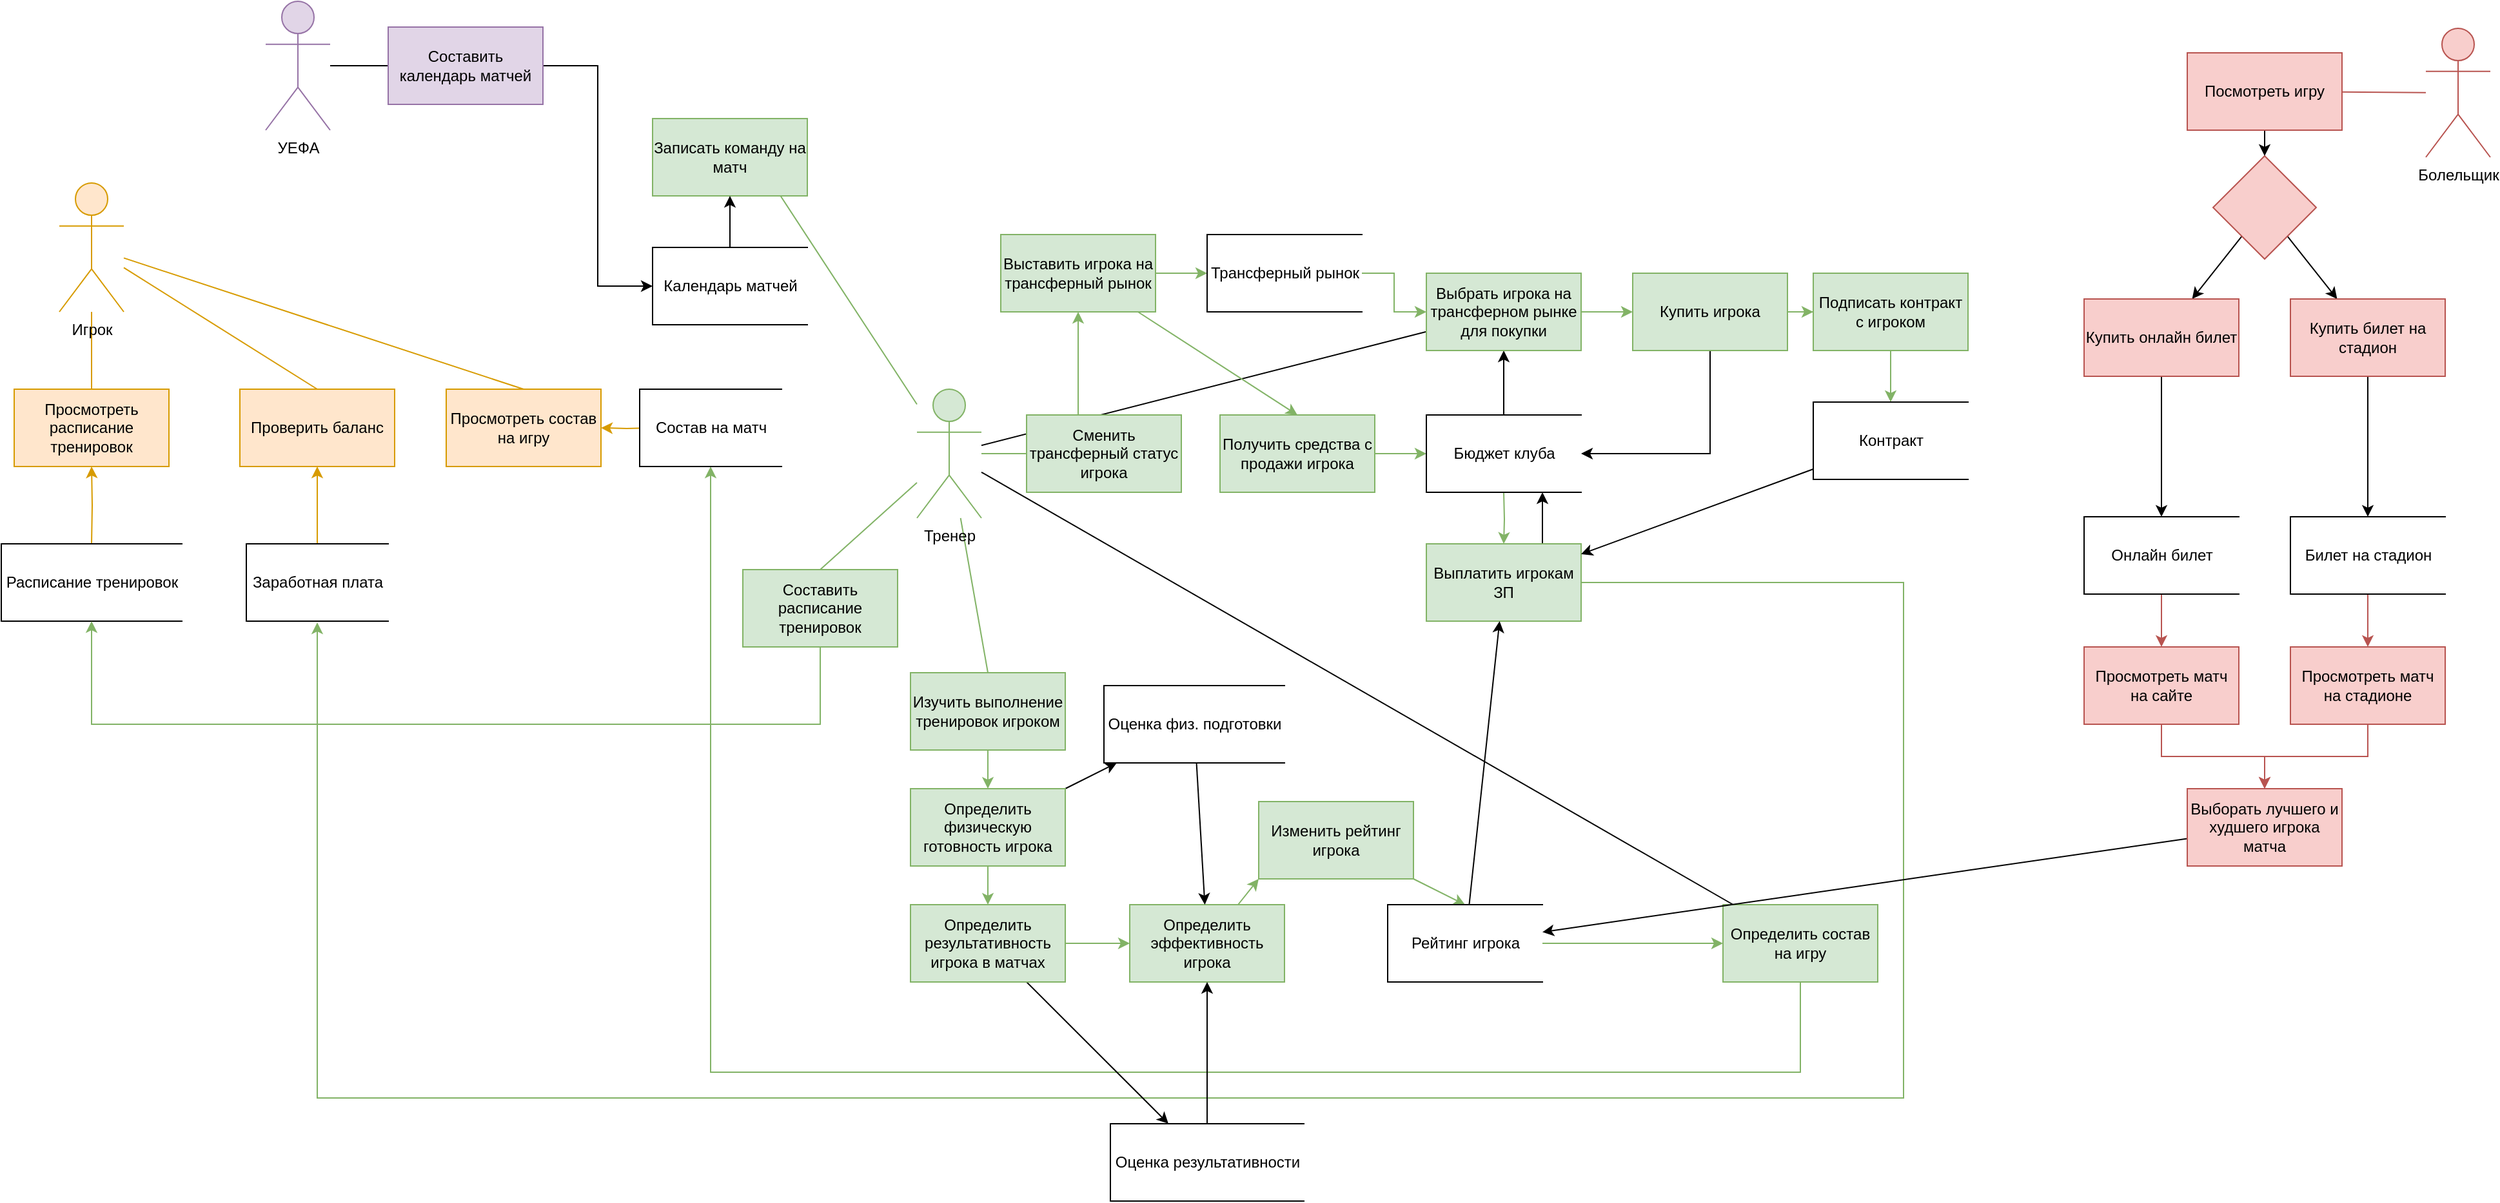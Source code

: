 <mxfile version="15.7.4" type="github">
  <diagram id="C5RBs43oDa-KdzZeNtuy" name="Page-1">
    <mxGraphModel dx="1038" dy="300596" grid="1" gridSize="10" guides="1" tooltips="1" connect="1" arrows="1" fold="1" page="1" pageScale="1" pageWidth="300000" pageHeight="300000" math="0" shadow="0">
      <root>
        <mxCell id="WIyWlLk6GJQsqaUBKTNV-0" />
        <mxCell id="WIyWlLk6GJQsqaUBKTNV-1" parent="WIyWlLk6GJQsqaUBKTNV-0" />
        <mxCell id="eOIrUp3XJDV-W28vNHnl-2" style="edgeStyle=orthogonalEdgeStyle;rounded=0;orthogonalLoop=1;jettySize=auto;html=1;entryX=0.5;entryY=0;entryDx=0;entryDy=0;fillColor=#ffe6cc;strokeColor=#d79b00;endArrow=none;endFill=0;" parent="WIyWlLk6GJQsqaUBKTNV-1" source="eOIrUp3XJDV-W28vNHnl-0" target="eOIrUp3XJDV-W28vNHnl-1" edge="1">
          <mxGeometry relative="1" as="geometry" />
        </mxCell>
        <mxCell id="eOIrUp3XJDV-W28vNHnl-8" style="rounded=0;orthogonalLoop=1;jettySize=auto;html=1;entryX=0.5;entryY=0;entryDx=0;entryDy=0;fillColor=#ffe6cc;strokeColor=#d79b00;endArrow=none;endFill=0;" parent="WIyWlLk6GJQsqaUBKTNV-1" source="eOIrUp3XJDV-W28vNHnl-0" target="eOIrUp3XJDV-W28vNHnl-5" edge="1">
          <mxGeometry relative="1" as="geometry" />
        </mxCell>
        <mxCell id="eOIrUp3XJDV-W28vNHnl-10" style="rounded=0;orthogonalLoop=1;jettySize=auto;html=1;entryX=0.5;entryY=0;entryDx=0;entryDy=0;fillColor=#ffe6cc;strokeColor=#d79b00;endArrow=none;endFill=0;" parent="WIyWlLk6GJQsqaUBKTNV-1" source="eOIrUp3XJDV-W28vNHnl-0" target="eOIrUp3XJDV-W28vNHnl-9" edge="1">
          <mxGeometry relative="1" as="geometry" />
        </mxCell>
        <mxCell id="eOIrUp3XJDV-W28vNHnl-0" value="Игрок" style="shape=umlActor;verticalLabelPosition=bottom;verticalAlign=top;html=1;outlineConnect=0;fillColor=#ffe6cc;strokeColor=#d79b00;" parent="WIyWlLk6GJQsqaUBKTNV-1" vertex="1">
          <mxGeometry x="100" y="40" width="50" height="100" as="geometry" />
        </mxCell>
        <mxCell id="eOIrUp3XJDV-W28vNHnl-1" value="Просмотреть расписание тренировок" style="rounded=0;whiteSpace=wrap;html=1;fillColor=#ffe6cc;strokeColor=#d79b00;" parent="WIyWlLk6GJQsqaUBKTNV-1" vertex="1">
          <mxGeometry x="65" y="200" width="120" height="60" as="geometry" />
        </mxCell>
        <mxCell id="eOIrUp3XJDV-W28vNHnl-4" style="edgeStyle=orthogonalEdgeStyle;rounded=0;orthogonalLoop=1;jettySize=auto;html=1;entryX=0.5;entryY=1;entryDx=0;entryDy=0;fillColor=#ffe6cc;strokeColor=#d79b00;" parent="WIyWlLk6GJQsqaUBKTNV-1" target="eOIrUp3XJDV-W28vNHnl-1" edge="1">
          <mxGeometry relative="1" as="geometry">
            <mxPoint x="125" y="320" as="sourcePoint" />
          </mxGeometry>
        </mxCell>
        <mxCell id="eOIrUp3XJDV-W28vNHnl-5" value="Проверить баланс" style="rounded=0;whiteSpace=wrap;html=1;fillColor=#ffe6cc;strokeColor=#d79b00;" parent="WIyWlLk6GJQsqaUBKTNV-1" vertex="1">
          <mxGeometry x="240" y="200" width="120" height="60" as="geometry" />
        </mxCell>
        <mxCell id="eOIrUp3XJDV-W28vNHnl-9" value="Просмотреть состав на игру" style="rounded=0;whiteSpace=wrap;html=1;fillColor=#ffe6cc;strokeColor=#d79b00;" parent="WIyWlLk6GJQsqaUBKTNV-1" vertex="1">
          <mxGeometry x="400" y="200" width="120" height="60" as="geometry" />
        </mxCell>
        <mxCell id="eOIrUp3XJDV-W28vNHnl-12" style="edgeStyle=orthogonalEdgeStyle;rounded=0;orthogonalLoop=1;jettySize=auto;html=1;fillColor=#ffe6cc;strokeColor=#d79b00;" parent="WIyWlLk6GJQsqaUBKTNV-1" target="eOIrUp3XJDV-W28vNHnl-9" edge="1">
          <mxGeometry relative="1" as="geometry">
            <mxPoint x="560" y="230" as="sourcePoint" />
          </mxGeometry>
        </mxCell>
        <mxCell id="XGsrUP2sVR3z3tPlqDbo-16" style="edgeStyle=orthogonalEdgeStyle;rounded=0;orthogonalLoop=1;jettySize=auto;html=1;entryX=0;entryY=0.5;entryDx=0;entryDy=0;endArrow=none;endFill=0;fillColor=#d5e8d4;strokeColor=#82b366;" parent="WIyWlLk6GJQsqaUBKTNV-1" source="eOIrUp3XJDV-W28vNHnl-14" target="XGsrUP2sVR3z3tPlqDbo-5" edge="1">
          <mxGeometry relative="1" as="geometry" />
        </mxCell>
        <mxCell id="XGsrUP2sVR3z3tPlqDbo-27" style="rounded=0;orthogonalLoop=1;jettySize=auto;html=1;endArrow=none;endFill=0;entryX=0.5;entryY=0;entryDx=0;entryDy=0;fillColor=#d5e8d4;strokeColor=#82b366;" parent="WIyWlLk6GJQsqaUBKTNV-1" source="eOIrUp3XJDV-W28vNHnl-14" target="eOIrUp3XJDV-W28vNHnl-29" edge="1">
          <mxGeometry relative="1" as="geometry">
            <mxPoint x="1020" y="380" as="targetPoint" />
          </mxGeometry>
        </mxCell>
        <mxCell id="j-8AjmEDH8plKs_JmR50-25" style="rounded=0;orthogonalLoop=1;jettySize=auto;html=1;entryX=0.5;entryY=0;entryDx=0;entryDy=0;endArrow=none;endFill=0;fillColor=#d5e8d4;strokeColor=#82b366;" parent="WIyWlLk6GJQsqaUBKTNV-1" source="eOIrUp3XJDV-W28vNHnl-14" target="j-8AjmEDH8plKs_JmR50-24" edge="1">
          <mxGeometry relative="1" as="geometry" />
        </mxCell>
        <mxCell id="j-8AjmEDH8plKs_JmR50-31" style="rounded=0;orthogonalLoop=1;jettySize=auto;html=1;entryX=0.5;entryY=0;entryDx=0;entryDy=0;fillColor=#d5e8d4;strokeColor=#82b366;endArrow=none;endFill=0;" parent="WIyWlLk6GJQsqaUBKTNV-1" source="eOIrUp3XJDV-W28vNHnl-14" target="XGsrUP2sVR3z3tPlqDbo-0" edge="1">
          <mxGeometry relative="1" as="geometry" />
        </mxCell>
        <mxCell id="vQKI6lYBcW5KjsZd6oIX-7" style="edgeStyle=none;rounded=0;orthogonalLoop=1;jettySize=auto;html=1;endArrow=none;endFill=0;" parent="WIyWlLk6GJQsqaUBKTNV-1" source="eOIrUp3XJDV-W28vNHnl-14" target="eOIrUp3XJDV-W28vNHnl-21" edge="1">
          <mxGeometry relative="1" as="geometry" />
        </mxCell>
        <mxCell id="vQKI6lYBcW5KjsZd6oIX-11" style="rounded=0;orthogonalLoop=1;jettySize=auto;html=1;endArrow=none;endFill=0;" parent="WIyWlLk6GJQsqaUBKTNV-1" source="eOIrUp3XJDV-W28vNHnl-14" target="j-8AjmEDH8plKs_JmR50-39" edge="1">
          <mxGeometry relative="1" as="geometry" />
        </mxCell>
        <mxCell id="eOIrUp3XJDV-W28vNHnl-14" value="Тренер" style="shape=umlActor;verticalLabelPosition=bottom;verticalAlign=top;html=1;outlineConnect=0;fillColor=#d5e8d4;strokeColor=#82b366;" parent="WIyWlLk6GJQsqaUBKTNV-1" vertex="1">
          <mxGeometry x="765" y="200" width="50" height="100" as="geometry" />
        </mxCell>
        <mxCell id="JgpyO-JTmtiqOGkQBoWy-4" style="rounded=0;orthogonalLoop=1;jettySize=auto;html=1;entryX=0;entryY=1;entryDx=0;entryDy=0;fillColor=#d5e8d4;strokeColor=#82b366;" parent="WIyWlLk6GJQsqaUBKTNV-1" source="eOIrUp3XJDV-W28vNHnl-15" target="JgpyO-JTmtiqOGkQBoWy-2" edge="1">
          <mxGeometry relative="1" as="geometry" />
        </mxCell>
        <mxCell id="eOIrUp3XJDV-W28vNHnl-15" value="Определить эффективность игрока" style="rounded=0;whiteSpace=wrap;html=1;fillColor=#d5e8d4;strokeColor=#82b366;" parent="WIyWlLk6GJQsqaUBKTNV-1" vertex="1">
          <mxGeometry x="930" y="600" width="120" height="60" as="geometry" />
        </mxCell>
        <mxCell id="JgpyO-JTmtiqOGkQBoWy-9" style="edgeStyle=orthogonalEdgeStyle;rounded=0;orthogonalLoop=1;jettySize=auto;html=1;entryX=0.5;entryY=1;entryDx=0;entryDy=0;elbow=vertical;fillColor=#d5e8d4;strokeColor=#82b366;" parent="WIyWlLk6GJQsqaUBKTNV-1" source="eOIrUp3XJDV-W28vNHnl-21" target="xHA_YGjWeiTxH-2LHFFL-7" edge="1">
          <mxGeometry relative="1" as="geometry">
            <Array as="points">
              <mxPoint x="1450" y="730" />
              <mxPoint x="605" y="730" />
            </Array>
          </mxGeometry>
        </mxCell>
        <mxCell id="eOIrUp3XJDV-W28vNHnl-21" value="Определить состав на игру" style="rounded=0;whiteSpace=wrap;html=1;fillColor=#d5e8d4;strokeColor=#82b366;" parent="WIyWlLk6GJQsqaUBKTNV-1" vertex="1">
          <mxGeometry x="1390" y="600" width="120" height="60" as="geometry" />
        </mxCell>
        <mxCell id="XGsrUP2sVR3z3tPlqDbo-31" style="edgeStyle=orthogonalEdgeStyle;rounded=0;orthogonalLoop=1;jettySize=auto;html=1;endArrow=classic;endFill=1;fillColor=#d5e8d4;strokeColor=#82b366;" parent="WIyWlLk6GJQsqaUBKTNV-1" source="eOIrUp3XJDV-W28vNHnl-25" edge="1">
          <mxGeometry relative="1" as="geometry">
            <mxPoint x="300" y="381" as="targetPoint" />
            <Array as="points">
              <mxPoint x="1530" y="350" />
              <mxPoint x="1530" y="750" />
              <mxPoint x="300" y="750" />
            </Array>
          </mxGeometry>
        </mxCell>
        <mxCell id="vQKI6lYBcW5KjsZd6oIX-10" style="edgeStyle=orthogonalEdgeStyle;rounded=0;orthogonalLoop=1;jettySize=auto;html=1;endArrow=classic;endFill=1;" parent="WIyWlLk6GJQsqaUBKTNV-1" source="eOIrUp3XJDV-W28vNHnl-25" target="xHA_YGjWeiTxH-2LHFFL-10" edge="1">
          <mxGeometry relative="1" as="geometry">
            <Array as="points">
              <mxPoint x="1250" y="300" />
              <mxPoint x="1250" y="300" />
            </Array>
          </mxGeometry>
        </mxCell>
        <mxCell id="eOIrUp3XJDV-W28vNHnl-25" value="Выплатить игрокам ЗП" style="rounded=0;whiteSpace=wrap;html=1;fillColor=#d5e8d4;strokeColor=#82b366;" parent="WIyWlLk6GJQsqaUBKTNV-1" vertex="1">
          <mxGeometry x="1160" y="320" width="120" height="60" as="geometry" />
        </mxCell>
        <mxCell id="eOIrUp3XJDV-W28vNHnl-29" value="Записать команду на матч" style="rounded=0;whiteSpace=wrap;html=1;fillColor=#d5e8d4;strokeColor=#82b366;" parent="WIyWlLk6GJQsqaUBKTNV-1" vertex="1">
          <mxGeometry x="560" y="-10" width="120" height="60" as="geometry" />
        </mxCell>
        <mxCell id="XGsrUP2sVR3z3tPlqDbo-25" style="edgeStyle=orthogonalEdgeStyle;rounded=0;orthogonalLoop=1;jettySize=auto;html=1;entryX=0.5;entryY=0;entryDx=0;entryDy=0;endArrow=classic;endFill=1;fillColor=#d5e8d4;strokeColor=#82b366;" parent="WIyWlLk6GJQsqaUBKTNV-1" source="XGsrUP2sVR3z3tPlqDbo-0" target="XGsrUP2sVR3z3tPlqDbo-1" edge="1">
          <mxGeometry relative="1" as="geometry" />
        </mxCell>
        <mxCell id="XGsrUP2sVR3z3tPlqDbo-0" value="Изучить выполнение тренировок игроком" style="rounded=0;whiteSpace=wrap;html=1;fillColor=#d5e8d4;strokeColor=#82b366;" parent="WIyWlLk6GJQsqaUBKTNV-1" vertex="1">
          <mxGeometry x="760" y="420" width="120" height="60" as="geometry" />
        </mxCell>
        <mxCell id="XGsrUP2sVR3z3tPlqDbo-26" style="edgeStyle=orthogonalEdgeStyle;rounded=0;orthogonalLoop=1;jettySize=auto;html=1;entryX=0.5;entryY=0;entryDx=0;entryDy=0;endArrow=classic;endFill=1;fillColor=#d5e8d4;strokeColor=#82b366;" parent="WIyWlLk6GJQsqaUBKTNV-1" source="XGsrUP2sVR3z3tPlqDbo-1" target="XGsrUP2sVR3z3tPlqDbo-2" edge="1">
          <mxGeometry relative="1" as="geometry" />
        </mxCell>
        <mxCell id="vQKI6lYBcW5KjsZd6oIX-2" style="edgeStyle=none;rounded=0;orthogonalLoop=1;jettySize=auto;html=1;endArrow=classic;endFill=1;" parent="WIyWlLk6GJQsqaUBKTNV-1" source="XGsrUP2sVR3z3tPlqDbo-1" target="vQKI6lYBcW5KjsZd6oIX-1" edge="1">
          <mxGeometry relative="1" as="geometry" />
        </mxCell>
        <mxCell id="XGsrUP2sVR3z3tPlqDbo-1" value="Определить физическую готовность игрока" style="rounded=0;whiteSpace=wrap;html=1;fillColor=#d5e8d4;strokeColor=#82b366;" parent="WIyWlLk6GJQsqaUBKTNV-1" vertex="1">
          <mxGeometry x="760" y="510" width="120" height="60" as="geometry" />
        </mxCell>
        <mxCell id="j-8AjmEDH8plKs_JmR50-34" style="edgeStyle=orthogonalEdgeStyle;rounded=0;orthogonalLoop=1;jettySize=auto;html=1;entryX=0;entryY=0.5;entryDx=0;entryDy=0;fillColor=#d5e8d4;strokeColor=#82b366;" parent="WIyWlLk6GJQsqaUBKTNV-1" source="XGsrUP2sVR3z3tPlqDbo-2" target="eOIrUp3XJDV-W28vNHnl-15" edge="1">
          <mxGeometry relative="1" as="geometry" />
        </mxCell>
        <mxCell id="vQKI6lYBcW5KjsZd6oIX-6" style="edgeStyle=none;rounded=0;orthogonalLoop=1;jettySize=auto;html=1;endArrow=classic;endFill=1;" parent="WIyWlLk6GJQsqaUBKTNV-1" source="XGsrUP2sVR3z3tPlqDbo-2" target="vQKI6lYBcW5KjsZd6oIX-5" edge="1">
          <mxGeometry relative="1" as="geometry" />
        </mxCell>
        <mxCell id="XGsrUP2sVR3z3tPlqDbo-2" value="Определить результативность игрока в матчах" style="rounded=0;whiteSpace=wrap;html=1;fillColor=#d5e8d4;strokeColor=#82b366;" parent="WIyWlLk6GJQsqaUBKTNV-1" vertex="1">
          <mxGeometry x="760" y="600" width="120" height="60" as="geometry" />
        </mxCell>
        <mxCell id="j-8AjmEDH8plKs_JmR50-44" style="edgeStyle=orthogonalEdgeStyle;rounded=0;orthogonalLoop=1;jettySize=auto;html=1;entryX=0.5;entryY=0;entryDx=0;entryDy=0;endArrow=classic;endFill=1;fillColor=#d5e8d4;strokeColor=#82b366;" parent="WIyWlLk6GJQsqaUBKTNV-1" source="XGsrUP2sVR3z3tPlqDbo-4" target="Lr7Eeemeu5pWexbAgqRX-0" edge="1">
          <mxGeometry relative="1" as="geometry" />
        </mxCell>
        <mxCell id="XGsrUP2sVR3z3tPlqDbo-4" value="Подписать контракт с игроком" style="rounded=0;whiteSpace=wrap;html=1;fillColor=#d5e8d4;strokeColor=#82b366;" parent="WIyWlLk6GJQsqaUBKTNV-1" vertex="1">
          <mxGeometry x="1460" y="110" width="120" height="60" as="geometry" />
        </mxCell>
        <mxCell id="EW1NkltAF6q-R26shcJm-0" style="edgeStyle=orthogonalEdgeStyle;rounded=0;orthogonalLoop=1;jettySize=auto;html=1;entryX=0.5;entryY=1;entryDx=0;entryDy=0;fillColor=#d5e8d4;strokeColor=#82b366;" parent="WIyWlLk6GJQsqaUBKTNV-1" source="XGsrUP2sVR3z3tPlqDbo-5" target="j-8AjmEDH8plKs_JmR50-9" edge="1">
          <mxGeometry relative="1" as="geometry">
            <Array as="points">
              <mxPoint x="890" y="190" />
              <mxPoint x="890" y="190" />
            </Array>
          </mxGeometry>
        </mxCell>
        <mxCell id="XGsrUP2sVR3z3tPlqDbo-5" value="Сменить трансферный статус игрока" style="rounded=0;whiteSpace=wrap;html=1;fillColor=#d5e8d4;strokeColor=#82b366;" parent="WIyWlLk6GJQsqaUBKTNV-1" vertex="1">
          <mxGeometry x="850" y="220" width="120" height="60" as="geometry" />
        </mxCell>
        <mxCell id="XGsrUP2sVR3z3tPlqDbo-18" style="edgeStyle=orthogonalEdgeStyle;rounded=0;orthogonalLoop=1;jettySize=auto;html=1;entryX=0;entryY=0.5;entryDx=0;entryDy=0;endArrow=classic;endFill=1;fillColor=#d5e8d4;strokeColor=#82b366;" parent="WIyWlLk6GJQsqaUBKTNV-1" source="XGsrUP2sVR3z3tPlqDbo-6" edge="1">
          <mxGeometry relative="1" as="geometry">
            <mxPoint x="1160" y="250" as="targetPoint" />
          </mxGeometry>
        </mxCell>
        <mxCell id="XGsrUP2sVR3z3tPlqDbo-6" value="Получить средства с продажи игрока" style="rounded=0;whiteSpace=wrap;html=1;fillColor=#d5e8d4;strokeColor=#82b366;" parent="WIyWlLk6GJQsqaUBKTNV-1" vertex="1">
          <mxGeometry x="1000" y="220" width="120" height="60" as="geometry" />
        </mxCell>
        <mxCell id="XGsrUP2sVR3z3tPlqDbo-23" style="edgeStyle=orthogonalEdgeStyle;rounded=0;orthogonalLoop=1;jettySize=auto;html=1;entryX=0.5;entryY=0;entryDx=0;entryDy=0;endArrow=classic;endFill=1;fillColor=#d5e8d4;strokeColor=#82b366;" parent="WIyWlLk6GJQsqaUBKTNV-1" target="eOIrUp3XJDV-W28vNHnl-25" edge="1">
          <mxGeometry relative="1" as="geometry">
            <mxPoint x="1220" y="280" as="sourcePoint" />
          </mxGeometry>
        </mxCell>
        <mxCell id="j-8AjmEDH8plKs_JmR50-37" style="edgeStyle=orthogonalEdgeStyle;rounded=0;orthogonalLoop=1;jettySize=auto;html=1;entryX=0;entryY=0.5;entryDx=0;entryDy=0;fillColor=#d5e8d4;strokeColor=#82b366;" parent="WIyWlLk6GJQsqaUBKTNV-1" source="JgpyO-JTmtiqOGkQBoWy-3" target="eOIrUp3XJDV-W28vNHnl-21" edge="1">
          <mxGeometry relative="1" as="geometry">
            <mxPoint x="1360" y="630" as="sourcePoint" />
          </mxGeometry>
        </mxCell>
        <mxCell id="pnqpKv2bwa6MBnU_AN3N-9" style="edgeStyle=orthogonalEdgeStyle;rounded=0;orthogonalLoop=1;jettySize=auto;html=1;entryX=0.5;entryY=0;entryDx=0;entryDy=0;fillColor=#f8cecc;strokeColor=#b85450;" parent="WIyWlLk6GJQsqaUBKTNV-1" source="XGsrUP2sVR3z3tPlqDbo-34" target="XGsrUP2sVR3z3tPlqDbo-36" edge="1">
          <mxGeometry relative="1" as="geometry" />
        </mxCell>
        <mxCell id="XGsrUP2sVR3z3tPlqDbo-34" value="Просмотреть матч на сайте" style="rounded=0;whiteSpace=wrap;html=1;fillColor=#f8cecc;strokeColor=#b85450;" parent="WIyWlLk6GJQsqaUBKTNV-1" vertex="1">
          <mxGeometry x="1670" y="400" width="120" height="60" as="geometry" />
        </mxCell>
        <mxCell id="pnqpKv2bwa6MBnU_AN3N-11" style="edgeStyle=orthogonalEdgeStyle;rounded=0;orthogonalLoop=1;jettySize=auto;html=1;entryX=0.5;entryY=0;entryDx=0;entryDy=0;fillColor=#f8cecc;strokeColor=#b85450;" parent="WIyWlLk6GJQsqaUBKTNV-1" source="XGsrUP2sVR3z3tPlqDbo-35" target="XGsrUP2sVR3z3tPlqDbo-36" edge="1">
          <mxGeometry relative="1" as="geometry" />
        </mxCell>
        <mxCell id="XGsrUP2sVR3z3tPlqDbo-35" value="Просмотреть матч на стадионе" style="rounded=0;whiteSpace=wrap;html=1;fillColor=#f8cecc;strokeColor=#b85450;" parent="WIyWlLk6GJQsqaUBKTNV-1" vertex="1">
          <mxGeometry x="1830" y="400" width="120" height="60" as="geometry" />
        </mxCell>
        <mxCell id="vQKI6lYBcW5KjsZd6oIX-22" style="edgeStyle=none;rounded=0;orthogonalLoop=1;jettySize=auto;html=1;endArrow=classic;endFill=1;" parent="WIyWlLk6GJQsqaUBKTNV-1" source="XGsrUP2sVR3z3tPlqDbo-36" target="JgpyO-JTmtiqOGkQBoWy-3" edge="1">
          <mxGeometry relative="1" as="geometry" />
        </mxCell>
        <mxCell id="XGsrUP2sVR3z3tPlqDbo-36" value="Выборать лучшего и худшего игрока матча" style="rounded=0;whiteSpace=wrap;html=1;fillColor=#f8cecc;strokeColor=#b85450;" parent="WIyWlLk6GJQsqaUBKTNV-1" vertex="1">
          <mxGeometry x="1750" y="510" width="120" height="60" as="geometry" />
        </mxCell>
        <mxCell id="JgpyO-JTmtiqOGkQBoWy-1" style="edgeStyle=orthogonalEdgeStyle;rounded=0;orthogonalLoop=1;jettySize=auto;html=1;entryX=0.5;entryY=1;entryDx=0;entryDy=0;fillColor=#ffe6cc;strokeColor=#d79b00;" parent="WIyWlLk6GJQsqaUBKTNV-1" source="xHA_YGjWeiTxH-2LHFFL-4" target="eOIrUp3XJDV-W28vNHnl-5" edge="1">
          <mxGeometry relative="1" as="geometry" />
        </mxCell>
        <mxCell id="xHA_YGjWeiTxH-2LHFFL-4" value="Заработная плата" style="html=1;dashed=0;whitespace=wrap;shape=partialRectangle;right=0;" parent="WIyWlLk6GJQsqaUBKTNV-1" vertex="1">
          <mxGeometry x="245" y="320" width="110" height="60" as="geometry" />
        </mxCell>
        <mxCell id="xHA_YGjWeiTxH-2LHFFL-6" value="Расписание тренировок" style="html=1;dashed=0;whitespace=wrap;shape=partialRectangle;right=0;" parent="WIyWlLk6GJQsqaUBKTNV-1" vertex="1">
          <mxGeometry x="55" y="320" width="140" height="60" as="geometry" />
        </mxCell>
        <mxCell id="xHA_YGjWeiTxH-2LHFFL-7" value="Состав на матч" style="html=1;dashed=0;whitespace=wrap;shape=partialRectangle;right=0;" parent="WIyWlLk6GJQsqaUBKTNV-1" vertex="1">
          <mxGeometry x="550" y="200" width="110" height="60" as="geometry" />
        </mxCell>
        <mxCell id="vQKI6lYBcW5KjsZd6oIX-9" style="edgeStyle=orthogonalEdgeStyle;rounded=0;orthogonalLoop=1;jettySize=auto;html=1;endArrow=classic;endFill=1;" parent="WIyWlLk6GJQsqaUBKTNV-1" source="xHA_YGjWeiTxH-2LHFFL-10" target="j-8AjmEDH8plKs_JmR50-39" edge="1">
          <mxGeometry relative="1" as="geometry" />
        </mxCell>
        <mxCell id="xHA_YGjWeiTxH-2LHFFL-10" value="Бюджет клуба" style="html=1;dashed=0;whitespace=wrap;shape=partialRectangle;right=0;" parent="WIyWlLk6GJQsqaUBKTNV-1" vertex="1">
          <mxGeometry x="1160" y="220" width="120" height="60" as="geometry" />
        </mxCell>
        <mxCell id="EW1NkltAF6q-R26shcJm-13" style="edgeStyle=orthogonalEdgeStyle;rounded=0;orthogonalLoop=1;jettySize=auto;html=1;endArrow=classic;endFill=1;entryX=0.5;entryY=1;entryDx=0;entryDy=0;" parent="WIyWlLk6GJQsqaUBKTNV-1" source="xHA_YGjWeiTxH-2LHFFL-11" target="eOIrUp3XJDV-W28vNHnl-29" edge="1">
          <mxGeometry relative="1" as="geometry">
            <Array as="points" />
            <mxPoint x="620" y="50" as="targetPoint" />
          </mxGeometry>
        </mxCell>
        <mxCell id="xHA_YGjWeiTxH-2LHFFL-11" value="Календарь матчей" style="html=1;dashed=0;whitespace=wrap;shape=partialRectangle;right=0;" parent="WIyWlLk6GJQsqaUBKTNV-1" vertex="1">
          <mxGeometry x="560" y="90" width="120" height="60" as="geometry" />
        </mxCell>
        <mxCell id="pnqpKv2bwa6MBnU_AN3N-5" style="edgeStyle=orthogonalEdgeStyle;rounded=0;orthogonalLoop=1;jettySize=auto;html=1;entryX=0.5;entryY=0;entryDx=0;entryDy=0;fillColor=#f8cecc;strokeColor=#b85450;" parent="WIyWlLk6GJQsqaUBKTNV-1" source="pnqpKv2bwa6MBnU_AN3N-1" target="XGsrUP2sVR3z3tPlqDbo-34" edge="1">
          <mxGeometry relative="1" as="geometry" />
        </mxCell>
        <mxCell id="pnqpKv2bwa6MBnU_AN3N-1" value="Онлайн билет" style="html=1;dashed=0;whitespace=wrap;shape=partialRectangle;right=0;" parent="WIyWlLk6GJQsqaUBKTNV-1" vertex="1">
          <mxGeometry x="1670" y="299" width="120" height="60" as="geometry" />
        </mxCell>
        <mxCell id="pnqpKv2bwa6MBnU_AN3N-8" style="edgeStyle=orthogonalEdgeStyle;rounded=0;orthogonalLoop=1;jettySize=auto;html=1;entryX=0.5;entryY=0;entryDx=0;entryDy=0;fillColor=#f8cecc;strokeColor=#b85450;" parent="WIyWlLk6GJQsqaUBKTNV-1" source="pnqpKv2bwa6MBnU_AN3N-2" target="XGsrUP2sVR3z3tPlqDbo-35" edge="1">
          <mxGeometry relative="1" as="geometry" />
        </mxCell>
        <mxCell id="pnqpKv2bwa6MBnU_AN3N-2" value="Билет на стадион" style="html=1;dashed=0;whitespace=wrap;shape=partialRectangle;right=0;" parent="WIyWlLk6GJQsqaUBKTNV-1" vertex="1">
          <mxGeometry x="1830" y="299" width="120" height="60" as="geometry" />
        </mxCell>
        <mxCell id="vQKI6lYBcW5KjsZd6oIX-12" style="edgeStyle=none;rounded=0;orthogonalLoop=1;jettySize=auto;html=1;endArrow=classic;endFill=1;" parent="WIyWlLk6GJQsqaUBKTNV-1" source="Lr7Eeemeu5pWexbAgqRX-0" target="eOIrUp3XJDV-W28vNHnl-25" edge="1">
          <mxGeometry relative="1" as="geometry" />
        </mxCell>
        <mxCell id="Lr7Eeemeu5pWexbAgqRX-0" value="Контракт" style="html=1;dashed=0;whitespace=wrap;shape=partialRectangle;right=0;" parent="WIyWlLk6GJQsqaUBKTNV-1" vertex="1">
          <mxGeometry x="1460" y="210" width="120" height="60" as="geometry" />
        </mxCell>
        <mxCell id="3AKp8cD8-QL655OngkcY-2" style="edgeStyle=none;rounded=0;orthogonalLoop=1;jettySize=auto;html=1;entryX=0.5;entryY=0;entryDx=0;entryDy=0;" parent="WIyWlLk6GJQsqaUBKTNV-1" source="vQKI6lYBcW5KjsZd6oIX-18" target="pnqpKv2bwa6MBnU_AN3N-1" edge="1">
          <mxGeometry relative="1" as="geometry">
            <mxPoint x="1760" y="239" as="targetPoint" />
            <mxPoint x="1730" y="190" as="sourcePoint" />
          </mxGeometry>
        </mxCell>
        <mxCell id="3AKp8cD8-QL655OngkcY-3" style="edgeStyle=none;rounded=0;orthogonalLoop=1;jettySize=auto;html=1;entryX=0.5;entryY=0;entryDx=0;entryDy=0;" parent="WIyWlLk6GJQsqaUBKTNV-1" source="vQKI6lYBcW5KjsZd6oIX-19" target="pnqpKv2bwa6MBnU_AN3N-2" edge="1">
          <mxGeometry relative="1" as="geometry">
            <mxPoint x="1866.667" y="239" as="targetPoint" />
            <mxPoint x="1890" y="210" as="sourcePoint" />
          </mxGeometry>
        </mxCell>
        <mxCell id="vQKI6lYBcW5KjsZd6oIX-20" style="edgeStyle=none;rounded=0;orthogonalLoop=1;jettySize=auto;html=1;endArrow=classic;endFill=1;" parent="WIyWlLk6GJQsqaUBKTNV-1" source="3AKp8cD8-QL655OngkcY-1" target="vQKI6lYBcW5KjsZd6oIX-18" edge="1">
          <mxGeometry relative="1" as="geometry" />
        </mxCell>
        <mxCell id="vQKI6lYBcW5KjsZd6oIX-21" style="edgeStyle=none;rounded=0;orthogonalLoop=1;jettySize=auto;html=1;endArrow=classic;endFill=1;" parent="WIyWlLk6GJQsqaUBKTNV-1" source="3AKp8cD8-QL655OngkcY-1" target="vQKI6lYBcW5KjsZd6oIX-19" edge="1">
          <mxGeometry relative="1" as="geometry" />
        </mxCell>
        <mxCell id="3AKp8cD8-QL655OngkcY-1" value="" style="rhombus;whiteSpace=wrap;html=1;fillColor=#f8cecc;strokeColor=#b85450;" parent="WIyWlLk6GJQsqaUBKTNV-1" vertex="1">
          <mxGeometry x="1770" y="19" width="80" height="80" as="geometry" />
        </mxCell>
        <mxCell id="3AKp8cD8-QL655OngkcY-4" style="rounded=0;orthogonalLoop=1;jettySize=auto;html=1;endArrow=none;endFill=0;fillColor=#f8cecc;strokeColor=#b85450;" parent="WIyWlLk6GJQsqaUBKTNV-1" source="3AKp8cD8-QL655OngkcY-6" target="3AKp8cD8-QL655OngkcY-7" edge="1">
          <mxGeometry relative="1" as="geometry">
            <mxPoint x="1880" y="80" as="targetPoint" />
          </mxGeometry>
        </mxCell>
        <mxCell id="3AKp8cD8-QL655OngkcY-6" value="Болельщик" style="shape=umlActor;verticalLabelPosition=bottom;verticalAlign=top;html=1;outlineConnect=0;fillColor=#f8cecc;strokeColor=#b85450;" parent="WIyWlLk6GJQsqaUBKTNV-1" vertex="1">
          <mxGeometry x="1935" y="-80" width="50" height="100" as="geometry" />
        </mxCell>
        <mxCell id="3AKp8cD8-QL655OngkcY-8" style="edgeStyle=none;rounded=0;orthogonalLoop=1;jettySize=auto;html=1;" parent="WIyWlLk6GJQsqaUBKTNV-1" source="3AKp8cD8-QL655OngkcY-7" target="3AKp8cD8-QL655OngkcY-1" edge="1">
          <mxGeometry relative="1" as="geometry" />
        </mxCell>
        <mxCell id="3AKp8cD8-QL655OngkcY-7" value="Посмотреть игру" style="rounded=0;whiteSpace=wrap;html=1;fillColor=#f8cecc;strokeColor=#b85450;" parent="WIyWlLk6GJQsqaUBKTNV-1" vertex="1">
          <mxGeometry x="1750" y="-61" width="120" height="60" as="geometry" />
        </mxCell>
        <mxCell id="j-8AjmEDH8plKs_JmR50-12" style="edgeStyle=orthogonalEdgeStyle;rounded=0;orthogonalLoop=1;jettySize=auto;html=1;entryX=0;entryY=0.5;entryDx=0;entryDy=0;fillColor=#d5e8d4;strokeColor=#82b366;" parent="WIyWlLk6GJQsqaUBKTNV-1" source="j-8AjmEDH8plKs_JmR50-9" target="j-8AjmEDH8plKs_JmR50-11" edge="1">
          <mxGeometry relative="1" as="geometry" />
        </mxCell>
        <mxCell id="j-8AjmEDH8plKs_JmR50-30" style="rounded=0;orthogonalLoop=1;jettySize=auto;html=1;entryX=0.5;entryY=0;entryDx=0;entryDy=0;fillColor=#d5e8d4;strokeColor=#82b366;" parent="WIyWlLk6GJQsqaUBKTNV-1" source="j-8AjmEDH8plKs_JmR50-9" target="XGsrUP2sVR3z3tPlqDbo-6" edge="1">
          <mxGeometry relative="1" as="geometry" />
        </mxCell>
        <mxCell id="j-8AjmEDH8plKs_JmR50-9" value="Выставить игрока на трансферный рынок&lt;br&gt;" style="rounded=0;whiteSpace=wrap;html=1;fillColor=#d5e8d4;strokeColor=#82b366;" parent="WIyWlLk6GJQsqaUBKTNV-1" vertex="1">
          <mxGeometry x="830" y="80" width="120" height="60" as="geometry" />
        </mxCell>
        <mxCell id="j-8AjmEDH8plKs_JmR50-42" style="edgeStyle=orthogonalEdgeStyle;rounded=0;orthogonalLoop=1;jettySize=auto;html=1;entryX=0;entryY=0.5;entryDx=0;entryDy=0;endArrow=classic;endFill=1;fillColor=#d5e8d4;strokeColor=#82b366;" parent="WIyWlLk6GJQsqaUBKTNV-1" source="j-8AjmEDH8plKs_JmR50-11" target="j-8AjmEDH8plKs_JmR50-39" edge="1">
          <mxGeometry relative="1" as="geometry" />
        </mxCell>
        <mxCell id="j-8AjmEDH8plKs_JmR50-11" value="Трансферный рынок" style="html=1;dashed=0;whitespace=wrap;shape=partialRectangle;right=0;" parent="WIyWlLk6GJQsqaUBKTNV-1" vertex="1">
          <mxGeometry x="990" y="80" width="120" height="60" as="geometry" />
        </mxCell>
        <mxCell id="j-8AjmEDH8plKs_JmR50-20" style="edgeStyle=orthogonalEdgeStyle;rounded=0;orthogonalLoop=1;jettySize=auto;html=1;entryX=0;entryY=0.5;entryDx=0;entryDy=0;fillColor=#d5e8d4;strokeColor=#82b366;" parent="WIyWlLk6GJQsqaUBKTNV-1" source="j-8AjmEDH8plKs_JmR50-17" target="XGsrUP2sVR3z3tPlqDbo-4" edge="1">
          <mxGeometry relative="1" as="geometry" />
        </mxCell>
        <mxCell id="vQKI6lYBcW5KjsZd6oIX-8" style="edgeStyle=orthogonalEdgeStyle;rounded=0;orthogonalLoop=1;jettySize=auto;html=1;endArrow=classic;endFill=1;" parent="WIyWlLk6GJQsqaUBKTNV-1" source="j-8AjmEDH8plKs_JmR50-17" target="xHA_YGjWeiTxH-2LHFFL-10" edge="1">
          <mxGeometry relative="1" as="geometry">
            <Array as="points">
              <mxPoint x="1380" y="250" />
            </Array>
          </mxGeometry>
        </mxCell>
        <mxCell id="j-8AjmEDH8plKs_JmR50-17" value="Купить игрока&lt;br&gt;" style="rounded=0;whiteSpace=wrap;html=1;fillColor=#d5e8d4;strokeColor=#82b366;" parent="WIyWlLk6GJQsqaUBKTNV-1" vertex="1">
          <mxGeometry x="1320" y="110" width="120" height="60" as="geometry" />
        </mxCell>
        <mxCell id="j-8AjmEDH8plKs_JmR50-27" style="edgeStyle=orthogonalEdgeStyle;rounded=0;orthogonalLoop=1;jettySize=auto;html=1;entryX=0.5;entryY=1;entryDx=0;entryDy=0;fillColor=#d5e8d4;strokeColor=#82b366;" parent="WIyWlLk6GJQsqaUBKTNV-1" source="j-8AjmEDH8plKs_JmR50-24" target="xHA_YGjWeiTxH-2LHFFL-6" edge="1">
          <mxGeometry relative="1" as="geometry">
            <Array as="points">
              <mxPoint x="690" y="460" />
              <mxPoint x="125" y="460" />
            </Array>
          </mxGeometry>
        </mxCell>
        <mxCell id="j-8AjmEDH8plKs_JmR50-24" value="Составить расписание тренировок" style="rounded=0;whiteSpace=wrap;html=1;fillColor=#d5e8d4;strokeColor=#82b366;" parent="WIyWlLk6GJQsqaUBKTNV-1" vertex="1">
          <mxGeometry x="630" y="340" width="120" height="60" as="geometry" />
        </mxCell>
        <mxCell id="j-8AjmEDH8plKs_JmR50-41" style="edgeStyle=orthogonalEdgeStyle;rounded=0;orthogonalLoop=1;jettySize=auto;html=1;entryX=0;entryY=0.5;entryDx=0;entryDy=0;endArrow=classic;endFill=1;fillColor=#d5e8d4;strokeColor=#82b366;" parent="WIyWlLk6GJQsqaUBKTNV-1" source="j-8AjmEDH8plKs_JmR50-39" target="j-8AjmEDH8plKs_JmR50-17" edge="1">
          <mxGeometry relative="1" as="geometry" />
        </mxCell>
        <mxCell id="j-8AjmEDH8plKs_JmR50-39" value="Выбрать игрока на трансферном рынке для покупки" style="rounded=0;whiteSpace=wrap;html=1;fillColor=#d5e8d4;strokeColor=#82b366;" parent="WIyWlLk6GJQsqaUBKTNV-1" vertex="1">
          <mxGeometry x="1160" y="110" width="120" height="60" as="geometry" />
        </mxCell>
        <mxCell id="JgpyO-JTmtiqOGkQBoWy-5" style="edgeStyle=none;rounded=0;orthogonalLoop=1;jettySize=auto;html=1;entryX=0.5;entryY=0;entryDx=0;entryDy=0;fillColor=#d5e8d4;strokeColor=#82b366;" parent="WIyWlLk6GJQsqaUBKTNV-1" source="JgpyO-JTmtiqOGkQBoWy-2" target="JgpyO-JTmtiqOGkQBoWy-3" edge="1">
          <mxGeometry relative="1" as="geometry" />
        </mxCell>
        <mxCell id="JgpyO-JTmtiqOGkQBoWy-2" value="Изменить рейтинг игрока" style="rounded=0;whiteSpace=wrap;html=1;fillColor=#d5e8d4;strokeColor=#82b366;" parent="WIyWlLk6GJQsqaUBKTNV-1" vertex="1">
          <mxGeometry x="1030" y="520" width="120" height="60" as="geometry" />
        </mxCell>
        <mxCell id="vQKI6lYBcW5KjsZd6oIX-13" style="edgeStyle=none;rounded=0;orthogonalLoop=1;jettySize=auto;html=1;endArrow=classic;endFill=1;" parent="WIyWlLk6GJQsqaUBKTNV-1" source="JgpyO-JTmtiqOGkQBoWy-3" target="eOIrUp3XJDV-W28vNHnl-25" edge="1">
          <mxGeometry relative="1" as="geometry" />
        </mxCell>
        <mxCell id="JgpyO-JTmtiqOGkQBoWy-3" value="Рейтинг игрока" style="html=1;dashed=0;whitespace=wrap;shape=partialRectangle;right=0;" parent="WIyWlLk6GJQsqaUBKTNV-1" vertex="1">
          <mxGeometry x="1130" y="600" width="120" height="60" as="geometry" />
        </mxCell>
        <mxCell id="vQKI6lYBcW5KjsZd6oIX-14" style="edgeStyle=none;rounded=0;orthogonalLoop=1;jettySize=auto;html=1;endArrow=classic;endFill=1;" parent="WIyWlLk6GJQsqaUBKTNV-1" source="vQKI6lYBcW5KjsZd6oIX-1" target="eOIrUp3XJDV-W28vNHnl-15" edge="1">
          <mxGeometry relative="1" as="geometry" />
        </mxCell>
        <mxCell id="vQKI6lYBcW5KjsZd6oIX-1" value="Оценка физ. подготовки" style="html=1;dashed=0;whitespace=wrap;shape=partialRectangle;right=0;" parent="WIyWlLk6GJQsqaUBKTNV-1" vertex="1">
          <mxGeometry x="910" y="430" width="140" height="60" as="geometry" />
        </mxCell>
        <mxCell id="vQKI6lYBcW5KjsZd6oIX-15" style="edgeStyle=none;rounded=0;orthogonalLoop=1;jettySize=auto;html=1;endArrow=classic;endFill=1;" parent="WIyWlLk6GJQsqaUBKTNV-1" source="vQKI6lYBcW5KjsZd6oIX-5" target="eOIrUp3XJDV-W28vNHnl-15" edge="1">
          <mxGeometry relative="1" as="geometry" />
        </mxCell>
        <mxCell id="vQKI6lYBcW5KjsZd6oIX-5" value="Оценка результативности" style="html=1;dashed=0;whitespace=wrap;shape=partialRectangle;right=0;" parent="WIyWlLk6GJQsqaUBKTNV-1" vertex="1">
          <mxGeometry x="915" y="770" width="150" height="60" as="geometry" />
        </mxCell>
        <mxCell id="vQKI6lYBcW5KjsZd6oIX-18" value="Купить онлайн билет" style="rounded=0;whiteSpace=wrap;html=1;fillColor=#f8cecc;strokeColor=#b85450;" parent="WIyWlLk6GJQsqaUBKTNV-1" vertex="1">
          <mxGeometry x="1670" y="130" width="120" height="60" as="geometry" />
        </mxCell>
        <mxCell id="vQKI6lYBcW5KjsZd6oIX-19" value="Купить билет на стадион" style="rounded=0;whiteSpace=wrap;html=1;fillColor=#f8cecc;strokeColor=#b85450;" parent="WIyWlLk6GJQsqaUBKTNV-1" vertex="1">
          <mxGeometry x="1830" y="130" width="120" height="60" as="geometry" />
        </mxCell>
        <mxCell id="Vr8qVKK5l8oxqO7MWOzz-1" style="edgeStyle=orthogonalEdgeStyle;rounded=0;orthogonalLoop=1;jettySize=auto;html=1;entryX=0;entryY=0.5;entryDx=0;entryDy=0;endArrow=none;endFill=0;" edge="1" parent="WIyWlLk6GJQsqaUBKTNV-1" source="EW1NkltAF6q-R26shcJm-2" target="Vr8qVKK5l8oxqO7MWOzz-0">
          <mxGeometry relative="1" as="geometry" />
        </mxCell>
        <mxCell id="EW1NkltAF6q-R26shcJm-2" value="УЕФА" style="shape=umlActor;verticalLabelPosition=bottom;verticalAlign=top;html=1;outlineConnect=0;fillColor=#e1d5e7;strokeColor=#9673a6;" parent="WIyWlLk6GJQsqaUBKTNV-1" vertex="1">
          <mxGeometry x="260" y="-101" width="50" height="100" as="geometry" />
        </mxCell>
        <mxCell id="EW1NkltAF6q-R26shcJm-9" style="edgeStyle=orthogonalEdgeStyle;rounded=0;orthogonalLoop=1;jettySize=auto;html=1;entryX=0;entryY=0.5;entryDx=0;entryDy=0;endArrow=classic;endFill=1;exitX=1;exitY=0.5;exitDx=0;exitDy=0;" parent="WIyWlLk6GJQsqaUBKTNV-1" source="Vr8qVKK5l8oxqO7MWOzz-0" target="xHA_YGjWeiTxH-2LHFFL-11" edge="1">
          <mxGeometry relative="1" as="geometry">
            <mxPoint x="480" y="-60" as="sourcePoint" />
          </mxGeometry>
        </mxCell>
        <mxCell id="Vr8qVKK5l8oxqO7MWOzz-0" value="Составить календарь матчей" style="rounded=0;whiteSpace=wrap;html=1;fillColor=#e1d5e7;strokeColor=#9673a6;" vertex="1" parent="WIyWlLk6GJQsqaUBKTNV-1">
          <mxGeometry x="355" y="-81" width="120" height="60" as="geometry" />
        </mxCell>
      </root>
    </mxGraphModel>
  </diagram>
</mxfile>
